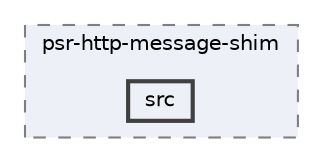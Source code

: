 digraph "plugins/learndash-certificate-builder/vendor/mpdf/psr-http-message-shim/src"
{
 // LATEX_PDF_SIZE
  bgcolor="transparent";
  edge [fontname=Helvetica,fontsize=10,labelfontname=Helvetica,labelfontsize=10];
  node [fontname=Helvetica,fontsize=10,shape=box,height=0.2,width=0.4];
  compound=true
  subgraph clusterdir_7a561a5e35b95534ed22c0493ddb32ce {
    graph [ bgcolor="#edf0f7", pencolor="grey50", label="psr-http-message-shim", fontname=Helvetica,fontsize=10 style="filled,dashed", URL="dir_7a561a5e35b95534ed22c0493ddb32ce.html",tooltip=""]
  dir_246065c3eb44217949227216774773fe [label="src", fillcolor="#edf0f7", color="grey25", style="filled,bold", URL="dir_246065c3eb44217949227216774773fe.html",tooltip=""];
  }
}

